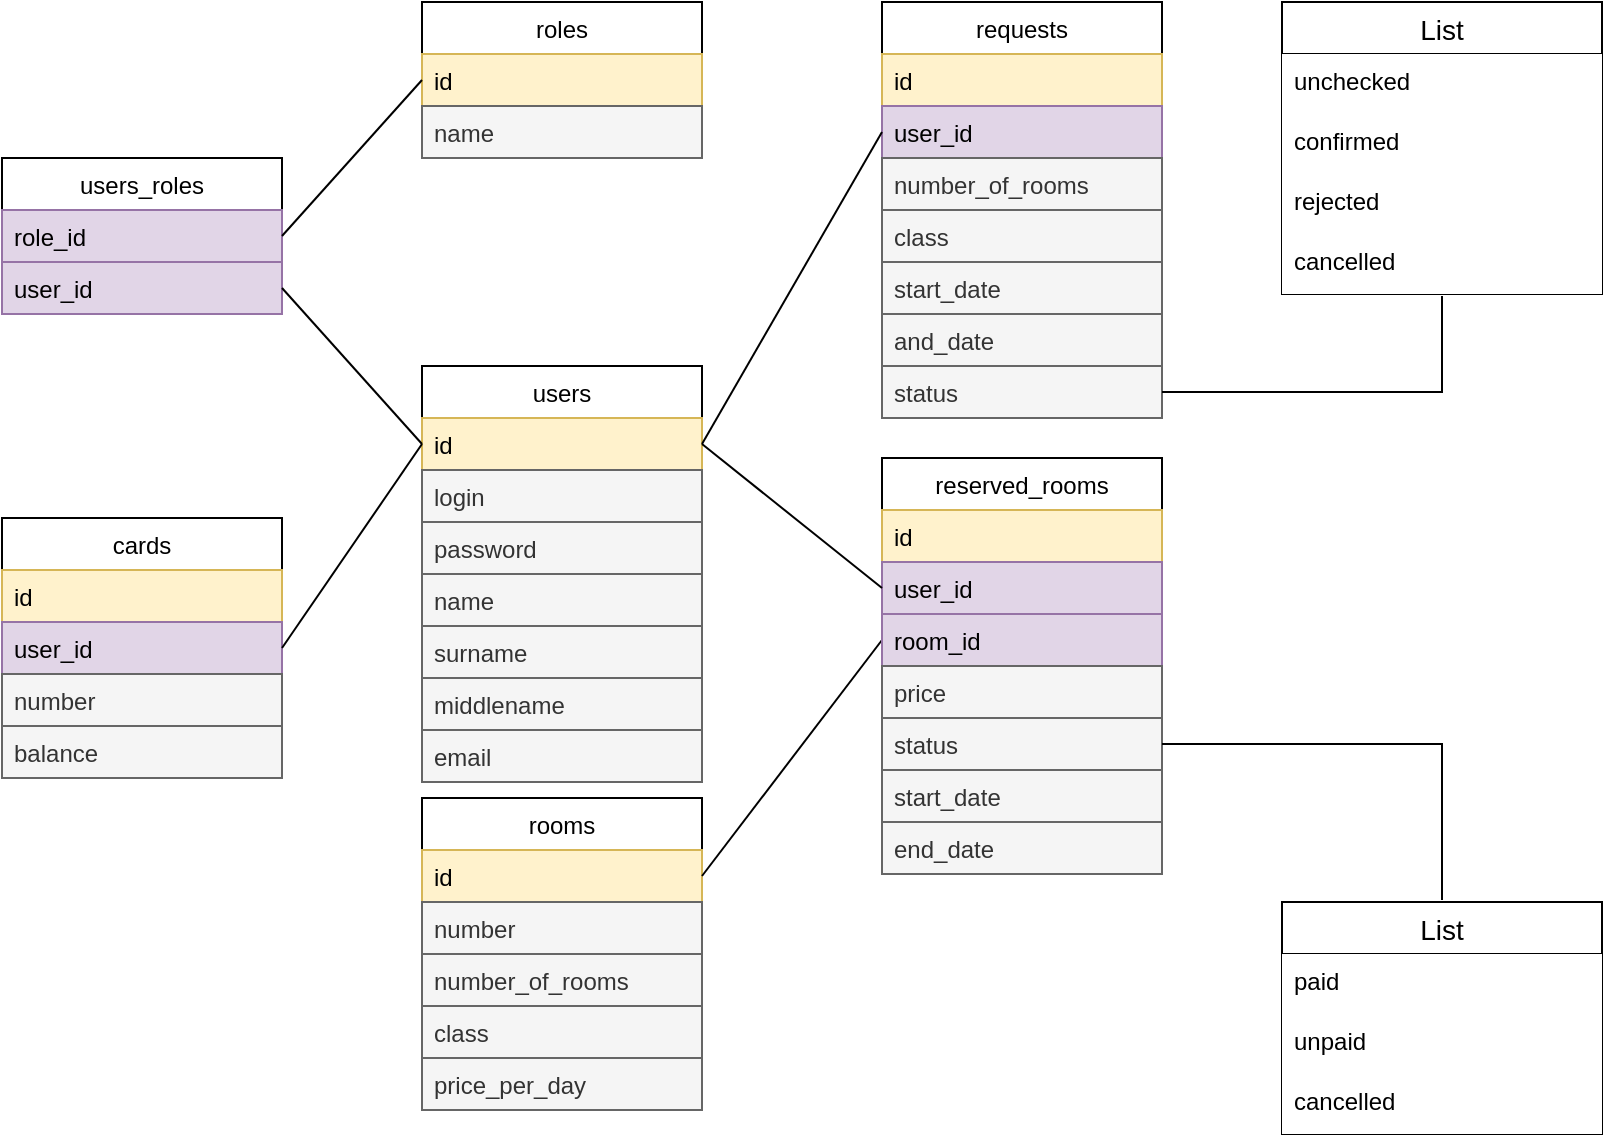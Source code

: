 <mxfile version="14.7.4" type="embed"><diagram id="wFvefsIL0ojLdiCR4RyT" name="Page-1"><mxGraphModel dx="1049" dy="576" grid="1" gridSize="10" guides="1" tooltips="1" connect="1" arrows="1" fold="1" page="1" pageScale="1" pageWidth="827" pageHeight="1169" math="0" shadow="0"><root><mxCell id="0"/><mxCell id="1" parent="0"/><mxCell id="2EfxvqZbN9Tx3ir7eFEx-1" value="users" style="swimlane;fontStyle=0;childLayout=stackLayout;horizontal=1;startSize=26;horizontalStack=0;resizeParent=1;resizeParentMax=0;resizeLast=0;collapsible=1;marginBottom=0;" parent="1" vertex="1"><mxGeometry x="220" y="332" width="140" height="208" as="geometry"/></mxCell><mxCell id="2EfxvqZbN9Tx3ir7eFEx-2" value="id" style="text;strokeColor=#d6b656;fillColor=#fff2cc;align=left;verticalAlign=top;spacingLeft=4;spacingRight=4;overflow=hidden;rotatable=0;points=[[0,0.5],[1,0.5]];portConstraint=eastwest;" parent="2EfxvqZbN9Tx3ir7eFEx-1" vertex="1"><mxGeometry y="26" width="140" height="26" as="geometry"/></mxCell><mxCell id="3" value="login" style="text;strokeColor=#666666;fillColor=#f5f5f5;align=left;verticalAlign=top;spacingLeft=4;spacingRight=4;overflow=hidden;rotatable=0;points=[[0,0.5],[1,0.5]];portConstraint=eastwest;fontColor=#333333;" parent="2EfxvqZbN9Tx3ir7eFEx-1" vertex="1"><mxGeometry y="52" width="140" height="26" as="geometry"/></mxCell><mxCell id="4" value="password" style="text;strokeColor=#666666;fillColor=#f5f5f5;align=left;verticalAlign=top;spacingLeft=4;spacingRight=4;overflow=hidden;rotatable=0;points=[[0,0.5],[1,0.5]];portConstraint=eastwest;fontColor=#333333;" parent="2EfxvqZbN9Tx3ir7eFEx-1" vertex="1"><mxGeometry y="78" width="140" height="26" as="geometry"/></mxCell><mxCell id="2EfxvqZbN9Tx3ir7eFEx-10" value="name" style="text;strokeColor=#666666;fillColor=#f5f5f5;align=left;verticalAlign=top;spacingLeft=4;spacingRight=4;overflow=hidden;rotatable=0;points=[[0,0.5],[1,0.5]];portConstraint=eastwest;fontColor=#333333;" parent="2EfxvqZbN9Tx3ir7eFEx-1" vertex="1"><mxGeometry y="104" width="140" height="26" as="geometry"/></mxCell><mxCell id="2EfxvqZbN9Tx3ir7eFEx-11" value="surname" style="text;strokeColor=#666666;fillColor=#f5f5f5;align=left;verticalAlign=top;spacingLeft=4;spacingRight=4;overflow=hidden;rotatable=0;points=[[0,0.5],[1,0.5]];portConstraint=eastwest;fontColor=#333333;" parent="2EfxvqZbN9Tx3ir7eFEx-1" vertex="1"><mxGeometry y="130" width="140" height="26" as="geometry"/></mxCell><mxCell id="2EfxvqZbN9Tx3ir7eFEx-12" value="middlename" style="text;strokeColor=#666666;fillColor=#f5f5f5;align=left;verticalAlign=top;spacingLeft=4;spacingRight=4;overflow=hidden;rotatable=0;points=[[0,0.5],[1,0.5]];portConstraint=eastwest;fontColor=#333333;" parent="2EfxvqZbN9Tx3ir7eFEx-1" vertex="1"><mxGeometry y="156" width="140" height="26" as="geometry"/></mxCell><mxCell id="IveBiRxqO5vdpKggcDoV-33" value="email" style="text;strokeColor=#666666;fillColor=#f5f5f5;align=left;verticalAlign=top;spacingLeft=4;spacingRight=4;overflow=hidden;rotatable=0;points=[[0,0.5],[1,0.5]];portConstraint=eastwest;fontColor=#333333;" parent="2EfxvqZbN9Tx3ir7eFEx-1" vertex="1"><mxGeometry y="182" width="140" height="26" as="geometry"/></mxCell><mxCell id="2EfxvqZbN9Tx3ir7eFEx-14" value="rooms" style="swimlane;fontStyle=0;childLayout=stackLayout;horizontal=1;startSize=26;horizontalStack=0;resizeParent=1;resizeParentMax=0;resizeLast=0;collapsible=1;marginBottom=0;" parent="1" vertex="1"><mxGeometry x="220" y="548" width="140" height="156" as="geometry"/></mxCell><mxCell id="2EfxvqZbN9Tx3ir7eFEx-15" value="id" style="text;strokeColor=#d6b656;fillColor=#fff2cc;align=left;verticalAlign=top;spacingLeft=4;spacingRight=4;overflow=hidden;rotatable=0;points=[[0,0.5],[1,0.5]];portConstraint=eastwest;" parent="2EfxvqZbN9Tx3ir7eFEx-14" vertex="1"><mxGeometry y="26" width="140" height="26" as="geometry"/></mxCell><mxCell id="IveBiRxqO5vdpKggcDoV-6" value="number" style="text;strokeColor=#666666;fillColor=#f5f5f5;align=left;verticalAlign=top;spacingLeft=4;spacingRight=4;overflow=hidden;rotatable=0;points=[[0,0.5],[1,0.5]];portConstraint=eastwest;fontColor=#333333;" parent="2EfxvqZbN9Tx3ir7eFEx-14" vertex="1"><mxGeometry y="52" width="140" height="26" as="geometry"/></mxCell><mxCell id="2EfxvqZbN9Tx3ir7eFEx-16" value="number_of_rooms" style="text;strokeColor=#666666;fillColor=#f5f5f5;align=left;verticalAlign=top;spacingLeft=4;spacingRight=4;overflow=hidden;rotatable=0;points=[[0,0.5],[1,0.5]];portConstraint=eastwest;fontColor=#333333;" parent="2EfxvqZbN9Tx3ir7eFEx-14" vertex="1"><mxGeometry y="78" width="140" height="26" as="geometry"/></mxCell><mxCell id="2EfxvqZbN9Tx3ir7eFEx-17" value="class" style="text;strokeColor=#666666;fillColor=#f5f5f5;align=left;verticalAlign=top;spacingLeft=4;spacingRight=4;overflow=hidden;rotatable=0;points=[[0,0.5],[1,0.5]];portConstraint=eastwest;fontColor=#333333;" parent="2EfxvqZbN9Tx3ir7eFEx-14" vertex="1"><mxGeometry y="104" width="140" height="26" as="geometry"/></mxCell><mxCell id="IveBiRxqO5vdpKggcDoV-7" value="price_per_day" style="text;strokeColor=#666666;fillColor=#f5f5f5;align=left;verticalAlign=top;spacingLeft=4;spacingRight=4;overflow=hidden;rotatable=0;points=[[0,0.5],[1,0.5]];portConstraint=eastwest;fontColor=#333333;" parent="2EfxvqZbN9Tx3ir7eFEx-14" vertex="1"><mxGeometry y="130" width="140" height="26" as="geometry"/></mxCell><mxCell id="2EfxvqZbN9Tx3ir7eFEx-20" value="requests" style="swimlane;fontStyle=0;childLayout=stackLayout;horizontal=1;startSize=26;horizontalStack=0;resizeParent=1;resizeParentMax=0;resizeLast=0;collapsible=1;marginBottom=0;" parent="1" vertex="1"><mxGeometry x="450" y="150" width="140" height="208" as="geometry"/></mxCell><mxCell id="2EfxvqZbN9Tx3ir7eFEx-21" value="id" style="text;strokeColor=#d6b656;fillColor=#fff2cc;align=left;verticalAlign=top;spacingLeft=4;spacingRight=4;overflow=hidden;rotatable=0;points=[[0,0.5],[1,0.5]];portConstraint=eastwest;" parent="2EfxvqZbN9Tx3ir7eFEx-20" vertex="1"><mxGeometry y="26" width="140" height="26" as="geometry"/></mxCell><mxCell id="2EfxvqZbN9Tx3ir7eFEx-22" value="user_id" style="text;strokeColor=#9673a6;fillColor=#e1d5e7;align=left;verticalAlign=top;spacingLeft=4;spacingRight=4;overflow=hidden;rotatable=0;points=[[0,0.5],[1,0.5]];portConstraint=eastwest;" parent="2EfxvqZbN9Tx3ir7eFEx-20" vertex="1"><mxGeometry y="52" width="140" height="26" as="geometry"/></mxCell><mxCell id="IveBiRxqO5vdpKggcDoV-2" value="number_of_rooms" style="text;strokeColor=#666666;fillColor=#f5f5f5;align=left;verticalAlign=top;spacingLeft=4;spacingRight=4;overflow=hidden;rotatable=0;points=[[0,0.5],[1,0.5]];portConstraint=eastwest;fontColor=#333333;" parent="2EfxvqZbN9Tx3ir7eFEx-20" vertex="1"><mxGeometry y="78" width="140" height="26" as="geometry"/></mxCell><mxCell id="IveBiRxqO5vdpKggcDoV-3" value="class" style="text;strokeColor=#666666;fillColor=#f5f5f5;align=left;verticalAlign=top;spacingLeft=4;spacingRight=4;overflow=hidden;rotatable=0;points=[[0,0.5],[1,0.5]];portConstraint=eastwest;fontColor=#333333;" parent="2EfxvqZbN9Tx3ir7eFEx-20" vertex="1"><mxGeometry y="104" width="140" height="26" as="geometry"/></mxCell><mxCell id="IveBiRxqO5vdpKggcDoV-4" value="start_date" style="text;strokeColor=#666666;fillColor=#f5f5f5;align=left;verticalAlign=top;spacingLeft=4;spacingRight=4;overflow=hidden;rotatable=0;points=[[0,0.5],[1,0.5]];portConstraint=eastwest;fontColor=#333333;" parent="2EfxvqZbN9Tx3ir7eFEx-20" vertex="1"><mxGeometry y="130" width="140" height="26" as="geometry"/></mxCell><mxCell id="IveBiRxqO5vdpKggcDoV-30" value="and_date" style="text;strokeColor=#666666;fillColor=#f5f5f5;align=left;verticalAlign=top;spacingLeft=4;spacingRight=4;overflow=hidden;rotatable=0;points=[[0,0.5],[1,0.5]];portConstraint=eastwest;fontColor=#333333;" parent="2EfxvqZbN9Tx3ir7eFEx-20" vertex="1"><mxGeometry y="156" width="140" height="26" as="geometry"/></mxCell><mxCell id="IveBiRxqO5vdpKggcDoV-1" value="status" style="text;strokeColor=#666666;fillColor=#f5f5f5;align=left;verticalAlign=top;spacingLeft=4;spacingRight=4;overflow=hidden;rotatable=0;points=[[0,0.5],[1,0.5]];portConstraint=eastwest;fontColor=#333333;" parent="2EfxvqZbN9Tx3ir7eFEx-20" vertex="1"><mxGeometry y="182" width="140" height="26" as="geometry"/></mxCell><mxCell id="2EfxvqZbN9Tx3ir7eFEx-26" value="roles" style="swimlane;fontStyle=0;childLayout=stackLayout;horizontal=1;startSize=26;horizontalStack=0;resizeParent=1;resizeParentMax=0;resizeLast=0;collapsible=1;marginBottom=0;" parent="1" vertex="1"><mxGeometry x="220" y="150" width="140" height="78" as="geometry"/></mxCell><mxCell id="2EfxvqZbN9Tx3ir7eFEx-27" value="id" style="text;strokeColor=#d6b656;fillColor=#fff2cc;align=left;verticalAlign=top;spacingLeft=4;spacingRight=4;overflow=hidden;rotatable=0;points=[[0,0.5],[1,0.5]];portConstraint=eastwest;" parent="2EfxvqZbN9Tx3ir7eFEx-26" vertex="1"><mxGeometry y="26" width="140" height="26" as="geometry"/></mxCell><mxCell id="2EfxvqZbN9Tx3ir7eFEx-28" value="name" style="text;strokeColor=#666666;fillColor=#f5f5f5;align=left;verticalAlign=top;spacingLeft=4;spacingRight=4;overflow=hidden;rotatable=0;points=[[0,0.5],[1,0.5]];portConstraint=eastwest;fontColor=#333333;" parent="2EfxvqZbN9Tx3ir7eFEx-26" vertex="1"><mxGeometry y="52" width="140" height="26" as="geometry"/></mxCell><mxCell id="2EfxvqZbN9Tx3ir7eFEx-30" value="users_roles" style="swimlane;fontStyle=0;childLayout=stackLayout;horizontal=1;startSize=26;horizontalStack=0;resizeParent=1;resizeParentMax=0;resizeLast=0;collapsible=1;marginBottom=0;" parent="1" vertex="1"><mxGeometry x="10" y="228" width="140" height="78" as="geometry"/></mxCell><mxCell id="2EfxvqZbN9Tx3ir7eFEx-33" value="role_id" style="text;strokeColor=#9673a6;fillColor=#e1d5e7;align=left;verticalAlign=top;spacingLeft=4;spacingRight=4;overflow=hidden;rotatable=0;points=[[0,0.5],[1,0.5]];portConstraint=eastwest;" parent="2EfxvqZbN9Tx3ir7eFEx-30" vertex="1"><mxGeometry y="26" width="140" height="26" as="geometry"/></mxCell><mxCell id="2EfxvqZbN9Tx3ir7eFEx-32" value="user_id" style="text;strokeColor=#9673a6;fillColor=#e1d5e7;align=left;verticalAlign=top;spacingLeft=4;spacingRight=4;overflow=hidden;rotatable=0;points=[[0,0.5],[1,0.5]];portConstraint=eastwest;" parent="2EfxvqZbN9Tx3ir7eFEx-30" vertex="1"><mxGeometry y="52" width="140" height="26" as="geometry"/></mxCell><mxCell id="2EfxvqZbN9Tx3ir7eFEx-35" value="" style="endArrow=none;html=1;rounded=0;entryX=0;entryY=0.5;entryDx=0;entryDy=0;exitX=1;exitY=0.5;exitDx=0;exitDy=0;" parent="1" source="2EfxvqZbN9Tx3ir7eFEx-33" target="2EfxvqZbN9Tx3ir7eFEx-27" edge="1"><mxGeometry width="50" height="50" relative="1" as="geometry"><mxPoint x="260" y="458" as="sourcePoint"/><mxPoint x="310" y="408" as="targetPoint"/></mxGeometry></mxCell><mxCell id="2EfxvqZbN9Tx3ir7eFEx-36" value="" style="endArrow=none;html=1;rounded=0;exitX=1;exitY=0.5;exitDx=0;exitDy=0;entryX=0;entryY=0.5;entryDx=0;entryDy=0;" parent="1" source="2EfxvqZbN9Tx3ir7eFEx-32" target="2EfxvqZbN9Tx3ir7eFEx-2" edge="1"><mxGeometry width="50" height="50" relative="1" as="geometry"><mxPoint x="260" y="458" as="sourcePoint"/><mxPoint x="310" y="408" as="targetPoint"/></mxGeometry></mxCell><mxCell id="2EfxvqZbN9Tx3ir7eFEx-37" value="" style="endArrow=none;html=1;rounded=0;entryX=1;entryY=0.5;entryDx=0;entryDy=0;exitX=0;exitY=0.5;exitDx=0;exitDy=0;" parent="1" source="2EfxvqZbN9Tx3ir7eFEx-22" target="2EfxvqZbN9Tx3ir7eFEx-2" edge="1"><mxGeometry width="50" height="50" relative="1" as="geometry"><mxPoint x="260" y="458" as="sourcePoint"/><mxPoint x="310" y="408" as="targetPoint"/></mxGeometry></mxCell><mxCell id="2EfxvqZbN9Tx3ir7eFEx-38" value="" style="endArrow=none;html=1;rounded=0;entryX=0;entryY=0.5;entryDx=0;entryDy=0;exitX=1;exitY=0.5;exitDx=0;exitDy=0;" parent="1" source="2EfxvqZbN9Tx3ir7eFEx-15" target="2EfxvqZbN9Tx3ir7eFEx-23" edge="1"><mxGeometry width="50" height="50" relative="1" as="geometry"><mxPoint x="260" y="458" as="sourcePoint"/><mxPoint x="310" y="408" as="targetPoint"/></mxGeometry></mxCell><mxCell id="IveBiRxqO5vdpKggcDoV-12" value="cards" style="swimlane;fontStyle=0;childLayout=stackLayout;horizontal=1;startSize=26;horizontalStack=0;resizeParent=1;resizeParentMax=0;resizeLast=0;collapsible=1;marginBottom=0;" parent="1" vertex="1"><mxGeometry x="10" y="408" width="140" height="130" as="geometry"/></mxCell><mxCell id="IveBiRxqO5vdpKggcDoV-13" value="id" style="text;strokeColor=#d6b656;fillColor=#fff2cc;align=left;verticalAlign=top;spacingLeft=4;spacingRight=4;overflow=hidden;rotatable=0;points=[[0,0.5],[1,0.5]];portConstraint=eastwest;" parent="IveBiRxqO5vdpKggcDoV-12" vertex="1"><mxGeometry y="26" width="140" height="26" as="geometry"/></mxCell><mxCell id="IveBiRxqO5vdpKggcDoV-14" value="user_id" style="text;strokeColor=#9673a6;fillColor=#e1d5e7;align=left;verticalAlign=top;spacingLeft=4;spacingRight=4;overflow=hidden;rotatable=0;points=[[0,0.5],[1,0.5]];portConstraint=eastwest;" parent="IveBiRxqO5vdpKggcDoV-12" vertex="1"><mxGeometry y="52" width="140" height="26" as="geometry"/></mxCell><mxCell id="IveBiRxqO5vdpKggcDoV-15" value="number" style="text;strokeColor=#666666;fillColor=#f5f5f5;align=left;verticalAlign=top;spacingLeft=4;spacingRight=4;overflow=hidden;rotatable=0;points=[[0,0.5],[1,0.5]];portConstraint=eastwest;fontColor=#333333;" parent="IveBiRxqO5vdpKggcDoV-12" vertex="1"><mxGeometry y="78" width="140" height="26" as="geometry"/></mxCell><mxCell id="IveBiRxqO5vdpKggcDoV-16" value="balance" style="text;strokeColor=#666666;fillColor=#f5f5f5;align=left;verticalAlign=top;spacingLeft=4;spacingRight=4;overflow=hidden;rotatable=0;points=[[0,0.5],[1,0.5]];portConstraint=eastwest;fontColor=#333333;" parent="IveBiRxqO5vdpKggcDoV-12" vertex="1"><mxGeometry y="104" width="140" height="26" as="geometry"/></mxCell><mxCell id="IveBiRxqO5vdpKggcDoV-18" value="" style="endArrow=none;html=1;rounded=0;entryX=0;entryY=0.5;entryDx=0;entryDy=0;exitX=1;exitY=0.5;exitDx=0;exitDy=0;" parent="1" source="IveBiRxqO5vdpKggcDoV-12" target="2EfxvqZbN9Tx3ir7eFEx-2" edge="1"><mxGeometry width="50" height="50" relative="1" as="geometry"><mxPoint x="450" y="498" as="sourcePoint"/><mxPoint x="500" y="448" as="targetPoint"/></mxGeometry></mxCell><mxCell id="IveBiRxqO5vdpKggcDoV-20" value="reserved_rooms" style="swimlane;fontStyle=0;childLayout=stackLayout;horizontal=1;startSize=26;horizontalStack=0;resizeParent=1;resizeParentMax=0;resizeLast=0;collapsible=1;marginBottom=0;" parent="1" vertex="1"><mxGeometry x="450" y="378" width="140" height="208" as="geometry"/></mxCell><mxCell id="IveBiRxqO5vdpKggcDoV-21" value="id" style="text;strokeColor=#d6b656;fillColor=#fff2cc;align=left;verticalAlign=top;spacingLeft=4;spacingRight=4;overflow=hidden;rotatable=0;points=[[0,0.5],[1,0.5]];portConstraint=eastwest;" parent="IveBiRxqO5vdpKggcDoV-20" vertex="1"><mxGeometry y="26" width="140" height="26" as="geometry"/></mxCell><mxCell id="IveBiRxqO5vdpKggcDoV-26" value="user_id" style="text;strokeColor=#9673a6;fillColor=#e1d5e7;align=left;verticalAlign=top;spacingLeft=4;spacingRight=4;overflow=hidden;rotatable=0;points=[[0,0.5],[1,0.5]];portConstraint=eastwest;" parent="IveBiRxqO5vdpKggcDoV-20" vertex="1"><mxGeometry y="52" width="140" height="26" as="geometry"/></mxCell><mxCell id="2EfxvqZbN9Tx3ir7eFEx-23" value="room_id" style="text;strokeColor=#9673a6;fillColor=#e1d5e7;align=left;verticalAlign=top;spacingLeft=4;spacingRight=4;overflow=hidden;rotatable=0;points=[[0,0.5],[1,0.5]];portConstraint=eastwest;" parent="IveBiRxqO5vdpKggcDoV-20" vertex="1"><mxGeometry y="78" width="140" height="26" as="geometry"/></mxCell><mxCell id="IveBiRxqO5vdpKggcDoV-32" value="price" style="text;strokeColor=#666666;fillColor=#f5f5f5;align=left;verticalAlign=top;spacingLeft=4;spacingRight=4;overflow=hidden;rotatable=0;points=[[0,0.5],[1,0.5]];portConstraint=eastwest;fontColor=#333333;" parent="IveBiRxqO5vdpKggcDoV-20" vertex="1"><mxGeometry y="104" width="140" height="26" as="geometry"/></mxCell><mxCell id="IveBiRxqO5vdpKggcDoV-28" value="status" style="text;align=left;verticalAlign=top;spacingLeft=4;spacingRight=4;overflow=hidden;rotatable=0;points=[[0,0.5],[1,0.5]];portConstraint=eastwest;fillColor=#f5f5f5;fontColor=#333333;strokeColor=#666666;" parent="IveBiRxqO5vdpKggcDoV-20" vertex="1"><mxGeometry y="130" width="140" height="26" as="geometry"/></mxCell><mxCell id="IveBiRxqO5vdpKggcDoV-29" value="start_date" style="text;align=left;verticalAlign=top;spacingLeft=4;spacingRight=4;overflow=hidden;rotatable=0;points=[[0,0.5],[1,0.5]];portConstraint=eastwest;fillColor=#f5f5f5;fontColor=#333333;strokeColor=#666666;" parent="IveBiRxqO5vdpKggcDoV-20" vertex="1"><mxGeometry y="156" width="140" height="26" as="geometry"/></mxCell><mxCell id="IveBiRxqO5vdpKggcDoV-31" value="end_date" style="text;align=left;verticalAlign=top;spacingLeft=4;spacingRight=4;overflow=hidden;rotatable=0;points=[[0,0.5],[1,0.5]];portConstraint=eastwest;fillColor=#f5f5f5;fontColor=#333333;strokeColor=#666666;" parent="IveBiRxqO5vdpKggcDoV-20" vertex="1"><mxGeometry y="182" width="140" height="26" as="geometry"/></mxCell><mxCell id="IveBiRxqO5vdpKggcDoV-27" value="" style="endArrow=none;html=1;rounded=0;exitX=0;exitY=0.5;exitDx=0;exitDy=0;entryX=1;entryY=0.5;entryDx=0;entryDy=0;" parent="1" source="IveBiRxqO5vdpKggcDoV-26" target="2EfxvqZbN9Tx3ir7eFEx-2" edge="1"><mxGeometry width="50" height="50" relative="1" as="geometry"><mxPoint x="320" y="498" as="sourcePoint"/><mxPoint x="370" y="448" as="targetPoint"/></mxGeometry></mxCell><mxCell id="5" value="List" style="swimlane;fontStyle=0;childLayout=stackLayout;horizontal=1;startSize=26;horizontalStack=0;resizeParent=1;resizeParentMax=0;resizeLast=0;collapsible=1;marginBottom=0;align=center;fontSize=14;rounded=0;swimlaneLine=1;perimeterSpacing=1;" parent="1" vertex="1"><mxGeometry x="650" y="150" width="160" height="146" as="geometry"/></mxCell><mxCell id="6" value="unchecked" style="text;spacingLeft=4;spacingRight=4;overflow=hidden;rotatable=0;points=[[0,0.5],[1,0.5]];portConstraint=eastwest;fontSize=12;fillColor=#ffffff;" parent="5" vertex="1"><mxGeometry y="26" width="160" height="30" as="geometry"/></mxCell><mxCell id="7" value="confirmed" style="text;strokeColor=none;spacingLeft=4;spacingRight=4;overflow=hidden;rotatable=0;points=[[0,0.5],[1,0.5]];portConstraint=eastwest;fontSize=12;fillColor=#ffffff;" parent="5" vertex="1"><mxGeometry y="56" width="160" height="30" as="geometry"/></mxCell><mxCell id="8" value="rejected" style="text;strokeColor=none;spacingLeft=4;spacingRight=4;overflow=hidden;rotatable=0;points=[[0,0.5],[1,0.5]];portConstraint=eastwest;fontSize=12;fillColor=#ffffff;" parent="5" vertex="1"><mxGeometry y="86" width="160" height="30" as="geometry"/></mxCell><mxCell id="9" value="cancelled" style="text;strokeColor=none;spacingLeft=4;spacingRight=4;overflow=hidden;rotatable=0;points=[[0,0.5],[1,0.5]];portConstraint=eastwest;fontSize=12;fillColor=#ffffff;" parent="5" vertex="1"><mxGeometry y="116" width="160" height="30" as="geometry"/></mxCell><mxCell id="11" value="" style="endArrow=none;html=1;rounded=0;entryX=1;entryY=0.5;entryDx=0;entryDy=0;exitX=0.5;exitY=1;exitDx=0;exitDy=0;" parent="1" source="5" target="IveBiRxqO5vdpKggcDoV-1" edge="1"><mxGeometry width="50" height="50" relative="1" as="geometry"><mxPoint x="770" y="220" as="sourcePoint"/><mxPoint x="680" y="376" as="targetPoint"/><Array as="points"><mxPoint x="730" y="345"/></Array></mxGeometry></mxCell><mxCell id="19" value="List" style="swimlane;fontStyle=0;childLayout=stackLayout;horizontal=1;startSize=26;horizontalStack=0;resizeParent=1;resizeParentMax=0;resizeLast=0;collapsible=1;marginBottom=0;align=center;fontSize=14;rounded=0;swimlaneLine=1;perimeterSpacing=1;" parent="1" vertex="1"><mxGeometry x="650" y="600" width="160" height="116" as="geometry"/></mxCell><mxCell id="20" value="paid" style="text;spacingLeft=4;spacingRight=4;overflow=hidden;rotatable=0;points=[[0,0.5],[1,0.5]];portConstraint=eastwest;fontSize=12;fillColor=#ffffff;" parent="19" vertex="1"><mxGeometry y="26" width="160" height="30" as="geometry"/></mxCell><mxCell id="21" value="unpaid" style="text;strokeColor=none;spacingLeft=4;spacingRight=4;overflow=hidden;rotatable=0;points=[[0,0.5],[1,0.5]];portConstraint=eastwest;fontSize=12;fillColor=#ffffff;" parent="19" vertex="1"><mxGeometry y="56" width="160" height="30" as="geometry"/></mxCell><mxCell id="23" value="cancelled" style="text;strokeColor=none;spacingLeft=4;spacingRight=4;overflow=hidden;rotatable=0;points=[[0,0.5],[1,0.5]];portConstraint=eastwest;fontSize=12;fillColor=#ffffff;" parent="19" vertex="1"><mxGeometry y="86" width="160" height="30" as="geometry"/></mxCell><mxCell id="24" value="" style="endArrow=none;html=1;rounded=0;entryX=1;entryY=0.5;entryDx=0;entryDy=0;exitX=0.5;exitY=0;exitDx=0;exitDy=0;" parent="1" source="19" target="IveBiRxqO5vdpKggcDoV-28" edge="1"><mxGeometry width="50" height="50" relative="1" as="geometry"><mxPoint x="740" y="177" as="sourcePoint"/><mxPoint x="600" y="355" as="targetPoint"/><Array as="points"><mxPoint x="730" y="521"/></Array></mxGeometry></mxCell></root></mxGraphModel></diagram></mxfile>